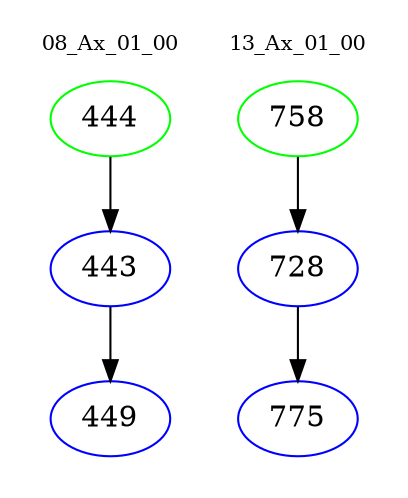 digraph{
subgraph cluster_0 {
color = white
label = "08_Ax_01_00";
fontsize=10;
T0_444 [label="444", color="green"]
T0_444 -> T0_443 [color="black"]
T0_443 [label="443", color="blue"]
T0_443 -> T0_449 [color="black"]
T0_449 [label="449", color="blue"]
}
subgraph cluster_1 {
color = white
label = "13_Ax_01_00";
fontsize=10;
T1_758 [label="758", color="green"]
T1_758 -> T1_728 [color="black"]
T1_728 [label="728", color="blue"]
T1_728 -> T1_775 [color="black"]
T1_775 [label="775", color="blue"]
}
}
